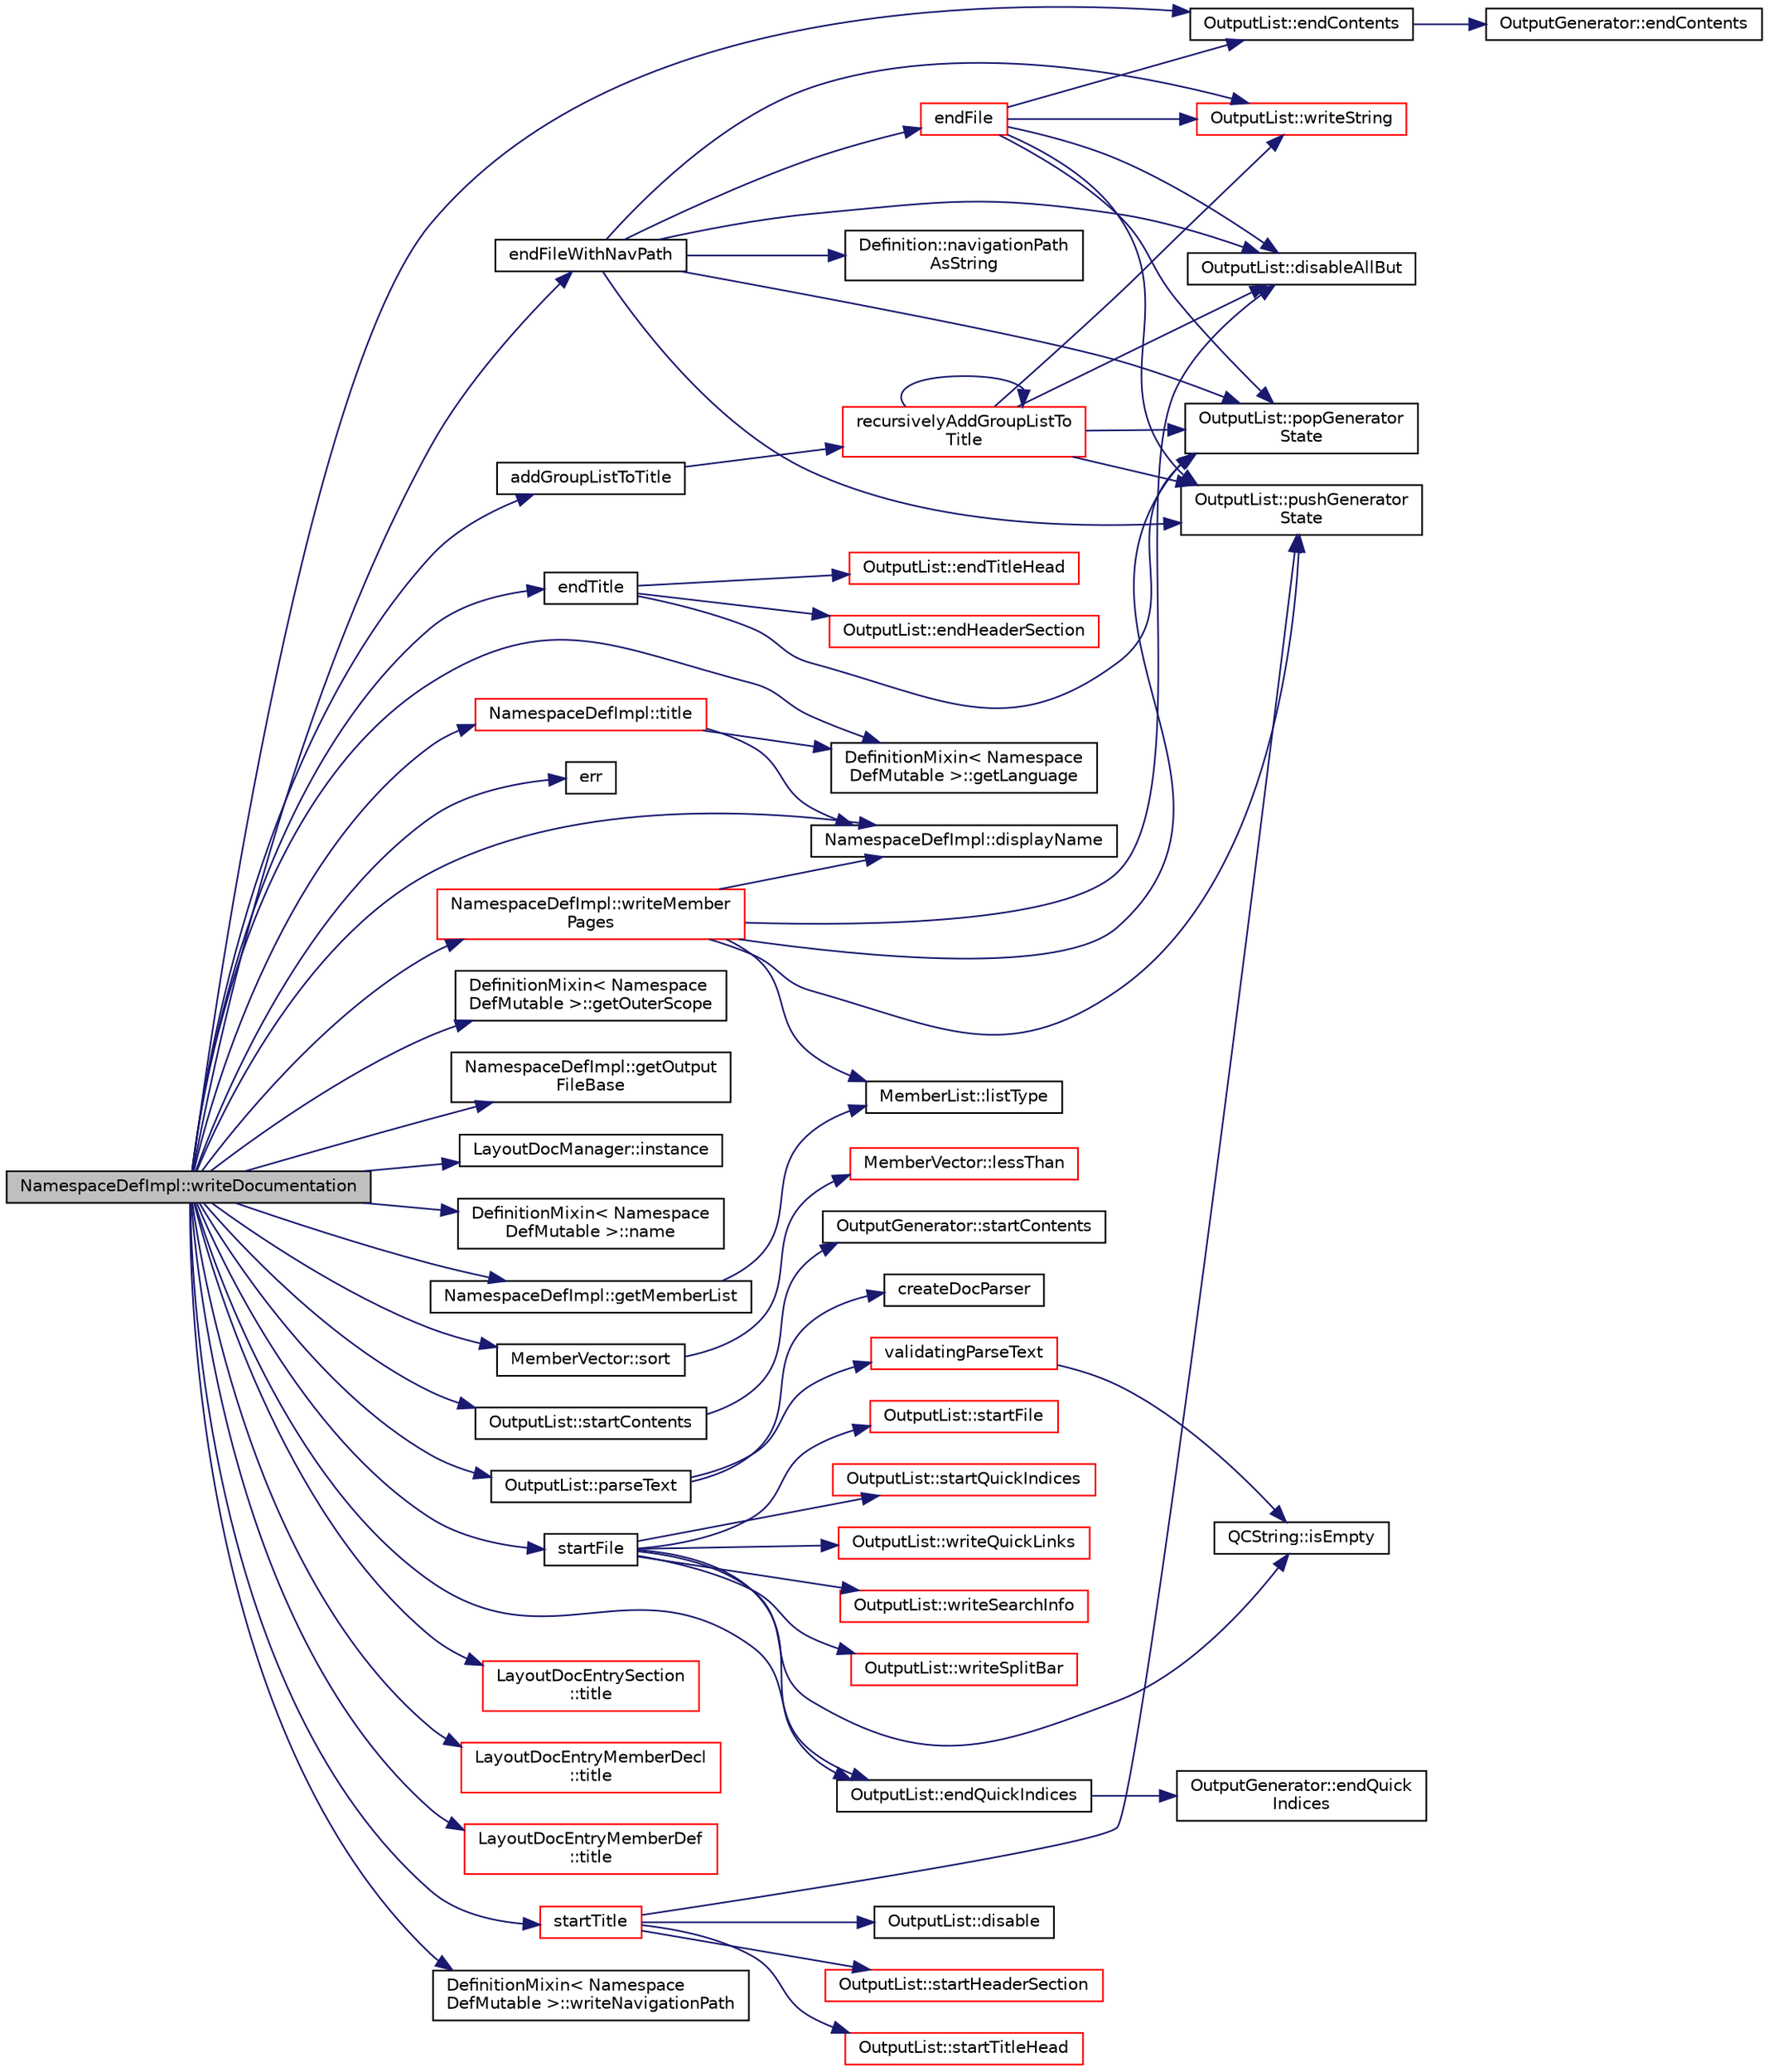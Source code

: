 digraph "NamespaceDefImpl::writeDocumentation"
{
 // LATEX_PDF_SIZE
  edge [fontname="Helvetica",fontsize="10",labelfontname="Helvetica",labelfontsize="10"];
  node [fontname="Helvetica",fontsize="10",shape=record];
  rankdir="LR";
  Node1 [label="NamespaceDefImpl::writeDocumentation",height=0.2,width=0.4,color="black", fillcolor="grey75", style="filled", fontcolor="black",tooltip=" "];
  Node1 -> Node2 [color="midnightblue",fontsize="10",style="solid",fontname="Helvetica"];
  Node2 [label="addGroupListToTitle",height=0.2,width=0.4,color="black", fillcolor="white", style="filled",URL="$util_8cpp.html#a6c4285f255bbb17f7c3d308d222334cf",tooltip=" "];
  Node2 -> Node3 [color="midnightblue",fontsize="10",style="solid",fontname="Helvetica"];
  Node3 [label="recursivelyAddGroupListTo\lTitle",height=0.2,width=0.4,color="red", fillcolor="white", style="filled",URL="$util_8cpp.html#a2ea5702871b208636e8c428ac04f3ef1",tooltip=" "];
  Node3 -> Node4 [color="midnightblue",fontsize="10",style="solid",fontname="Helvetica"];
  Node4 [label="OutputList::disableAllBut",height=0.2,width=0.4,color="black", fillcolor="white", style="filled",URL="$classOutputList.html#a73f9be626eea01f1ccd1b446dcf2c003",tooltip=" "];
  Node3 -> Node9 [color="midnightblue",fontsize="10",style="solid",fontname="Helvetica"];
  Node9 [label="OutputList::popGenerator\lState",height=0.2,width=0.4,color="black", fillcolor="white", style="filled",URL="$classOutputList.html#a94eb1af2ea07425ef1faa539d24adcf8",tooltip=" "];
  Node3 -> Node10 [color="midnightblue",fontsize="10",style="solid",fontname="Helvetica"];
  Node10 [label="OutputList::pushGenerator\lState",height=0.2,width=0.4,color="black", fillcolor="white", style="filled",URL="$classOutputList.html#a885957a64f7d87aefb663c4ec903188f",tooltip=" "];
  Node3 -> Node3 [color="midnightblue",fontsize="10",style="solid",fontname="Helvetica"];
  Node3 -> Node13 [color="midnightblue",fontsize="10",style="solid",fontname="Helvetica"];
  Node13 [label="OutputList::writeString",height=0.2,width=0.4,color="red", fillcolor="white", style="filled",URL="$classOutputList.html#a07cac8a8981da35314f77d8f3edb7f76",tooltip=" "];
  Node1 -> Node15 [color="midnightblue",fontsize="10",style="solid",fontname="Helvetica"];
  Node15 [label="NamespaceDefImpl::displayName",height=0.2,width=0.4,color="black", fillcolor="white", style="filled",URL="$classNamespaceDefImpl.html#a6a9d7d6174498f1d4bfb8ab2e18ad085",tooltip=" "];
  Node1 -> Node16 [color="midnightblue",fontsize="10",style="solid",fontname="Helvetica"];
  Node16 [label="OutputList::endContents",height=0.2,width=0.4,color="black", fillcolor="white", style="filled",URL="$classOutputList.html#a317bae5a753eac709cf776b2ec2fb732",tooltip=" "];
  Node16 -> Node17 [color="midnightblue",fontsize="10",style="solid",fontname="Helvetica"];
  Node17 [label="OutputGenerator::endContents",height=0.2,width=0.4,color="black", fillcolor="white", style="filled",URL="$classOutputGenerator.html#a62d0b8915ba8cbae0e0703794bcae68a",tooltip=" "];
  Node1 -> Node18 [color="midnightblue",fontsize="10",style="solid",fontname="Helvetica"];
  Node18 [label="endFileWithNavPath",height=0.2,width=0.4,color="black", fillcolor="white", style="filled",URL="$index_8cpp.html#a3a6f41d0d5830a4a3b23647eb4c2bc59",tooltip=" "];
  Node18 -> Node4 [color="midnightblue",fontsize="10",style="solid",fontname="Helvetica"];
  Node18 -> Node19 [color="midnightblue",fontsize="10",style="solid",fontname="Helvetica"];
  Node19 [label="endFile",height=0.2,width=0.4,color="red", fillcolor="white", style="filled",URL="$index_8cpp.html#a0f65138605aced4e557cefaebba93625",tooltip=" "];
  Node19 -> Node4 [color="midnightblue",fontsize="10",style="solid",fontname="Helvetica"];
  Node19 -> Node16 [color="midnightblue",fontsize="10",style="solid",fontname="Helvetica"];
  Node19 -> Node9 [color="midnightblue",fontsize="10",style="solid",fontname="Helvetica"];
  Node19 -> Node10 [color="midnightblue",fontsize="10",style="solid",fontname="Helvetica"];
  Node19 -> Node13 [color="midnightblue",fontsize="10",style="solid",fontname="Helvetica"];
  Node18 -> Node24 [color="midnightblue",fontsize="10",style="solid",fontname="Helvetica"];
  Node24 [label="Definition::navigationPath\lAsString",height=0.2,width=0.4,color="black", fillcolor="white", style="filled",URL="$classDefinition.html#a31bb3c80373d0edcdf798a20c85e55fa",tooltip=" "];
  Node18 -> Node9 [color="midnightblue",fontsize="10",style="solid",fontname="Helvetica"];
  Node18 -> Node10 [color="midnightblue",fontsize="10",style="solid",fontname="Helvetica"];
  Node18 -> Node13 [color="midnightblue",fontsize="10",style="solid",fontname="Helvetica"];
  Node1 -> Node25 [color="midnightblue",fontsize="10",style="solid",fontname="Helvetica"];
  Node25 [label="OutputList::endQuickIndices",height=0.2,width=0.4,color="black", fillcolor="white", style="filled",URL="$classOutputList.html#ab1da800b31634af3c518bfa8c0b8323b",tooltip=" "];
  Node25 -> Node26 [color="midnightblue",fontsize="10",style="solid",fontname="Helvetica"];
  Node26 [label="OutputGenerator::endQuick\lIndices",height=0.2,width=0.4,color="black", fillcolor="white", style="filled",URL="$classOutputGenerator.html#ac772c3fa9b9fb938598b67b8251a1787",tooltip=" "];
  Node1 -> Node27 [color="midnightblue",fontsize="10",style="solid",fontname="Helvetica"];
  Node27 [label="endTitle",height=0.2,width=0.4,color="black", fillcolor="white", style="filled",URL="$index_8cpp.html#a289057be7abaa91df92db8ac5160aa79",tooltip=" "];
  Node27 -> Node28 [color="midnightblue",fontsize="10",style="solid",fontname="Helvetica"];
  Node28 [label="OutputList::endHeaderSection",height=0.2,width=0.4,color="red", fillcolor="white", style="filled",URL="$classOutputList.html#a327fd876b42a81d55c668042dc3104d7",tooltip=" "];
  Node27 -> Node30 [color="midnightblue",fontsize="10",style="solid",fontname="Helvetica"];
  Node30 [label="OutputList::endTitleHead",height=0.2,width=0.4,color="red", fillcolor="white", style="filled",URL="$classOutputList.html#a0d24b8d36374b773ce723e4b3ae650e7",tooltip=" "];
  Node27 -> Node9 [color="midnightblue",fontsize="10",style="solid",fontname="Helvetica"];
  Node1 -> Node32 [color="midnightblue",fontsize="10",style="solid",fontname="Helvetica"];
  Node32 [label="err",height=0.2,width=0.4,color="black", fillcolor="white", style="filled",URL="$message_8cpp.html#aede5746344fdce99647541101eaa7f06",tooltip=" "];
  Node1 -> Node33 [color="midnightblue",fontsize="10",style="solid",fontname="Helvetica"];
  Node33 [label="DefinitionMixin\< Namespace\lDefMutable \>::getLanguage",height=0.2,width=0.4,color="black", fillcolor="white", style="filled",URL="$classDefinitionMixin.html#a2ec39daf3ce8b2fcbeb38da43e840397",tooltip=" "];
  Node1 -> Node34 [color="midnightblue",fontsize="10",style="solid",fontname="Helvetica"];
  Node34 [label="NamespaceDefImpl::getMemberList",height=0.2,width=0.4,color="black", fillcolor="white", style="filled",URL="$classNamespaceDefImpl.html#a44f763aaeed681d7c71f4cccc7a58526",tooltip=" "];
  Node34 -> Node35 [color="midnightblue",fontsize="10",style="solid",fontname="Helvetica"];
  Node35 [label="MemberList::listType",height=0.2,width=0.4,color="black", fillcolor="white", style="filled",URL="$classMemberList.html#aa31a7d651481862036f72381f7e2a96d",tooltip=" "];
  Node1 -> Node36 [color="midnightblue",fontsize="10",style="solid",fontname="Helvetica"];
  Node36 [label="DefinitionMixin\< Namespace\lDefMutable \>::getOuterScope",height=0.2,width=0.4,color="black", fillcolor="white", style="filled",URL="$classDefinitionMixin.html#a0fbdf01fda216bc5dee1d21589b6b48e",tooltip=" "];
  Node1 -> Node37 [color="midnightblue",fontsize="10",style="solid",fontname="Helvetica"];
  Node37 [label="NamespaceDefImpl::getOutput\lFileBase",height=0.2,width=0.4,color="black", fillcolor="white", style="filled",URL="$classNamespaceDefImpl.html#a45ebdb97420eb177be3fa535604715af",tooltip=" "];
  Node1 -> Node38 [color="midnightblue",fontsize="10",style="solid",fontname="Helvetica"];
  Node38 [label="LayoutDocManager::instance",height=0.2,width=0.4,color="black", fillcolor="white", style="filled",URL="$classLayoutDocManager.html#a87bc2288833b8769bd03e47c58fbba6a",tooltip=" "];
  Node1 -> Node39 [color="midnightblue",fontsize="10",style="solid",fontname="Helvetica"];
  Node39 [label="DefinitionMixin\< Namespace\lDefMutable \>::name",height=0.2,width=0.4,color="black", fillcolor="white", style="filled",URL="$classDefinitionMixin.html#a03a95195d1616701c67a11d38b2b22bf",tooltip=" "];
  Node1 -> Node40 [color="midnightblue",fontsize="10",style="solid",fontname="Helvetica"];
  Node40 [label="OutputList::parseText",height=0.2,width=0.4,color="black", fillcolor="white", style="filled",URL="$classOutputList.html#adfdcf2ba925f05be8beb8cf43deb168a",tooltip=" "];
  Node40 -> Node41 [color="midnightblue",fontsize="10",style="solid",fontname="Helvetica"];
  Node41 [label="createDocParser",height=0.2,width=0.4,color="black", fillcolor="white", style="filled",URL="$docparser_8cpp.html#a00e008a1b49a5878df53ac31ac3e354d",tooltip=" "];
  Node40 -> Node42 [color="midnightblue",fontsize="10",style="solid",fontname="Helvetica"];
  Node42 [label="validatingParseText",height=0.2,width=0.4,color="red", fillcolor="white", style="filled",URL="$docparser_8cpp.html#addfb341b6f73a94030c64eb1ce59351d",tooltip=" "];
  Node42 -> Node48 [color="midnightblue",fontsize="10",style="solid",fontname="Helvetica"];
  Node48 [label="QCString::isEmpty",height=0.2,width=0.4,color="black", fillcolor="white", style="filled",URL="$classQCString.html#a621c4090d69ad7d05ef8e5234376c3d8",tooltip=" "];
  Node1 -> Node71 [color="midnightblue",fontsize="10",style="solid",fontname="Helvetica"];
  Node71 [label="MemberVector::sort",height=0.2,width=0.4,color="black", fillcolor="white", style="filled",URL="$classMemberVector.html#a4391e4cb58c64ccf2325d67a8933e85f",tooltip=" "];
  Node71 -> Node72 [color="midnightblue",fontsize="10",style="solid",fontname="Helvetica"];
  Node72 [label="MemberVector::lessThan",height=0.2,width=0.4,color="red", fillcolor="white", style="filled",URL="$classMemberVector.html#a55bc8544d134138efb4a3aaf8518c32f",tooltip=" "];
  Node1 -> Node82 [color="midnightblue",fontsize="10",style="solid",fontname="Helvetica"];
  Node82 [label="OutputList::startContents",height=0.2,width=0.4,color="black", fillcolor="white", style="filled",URL="$classOutputList.html#ac891ad4a7081e1ab9d42a637596111db",tooltip=" "];
  Node82 -> Node83 [color="midnightblue",fontsize="10",style="solid",fontname="Helvetica"];
  Node83 [label="OutputGenerator::startContents",height=0.2,width=0.4,color="black", fillcolor="white", style="filled",URL="$classOutputGenerator.html#a21231e6bba1594e5327e8e150e39355c",tooltip=" "];
  Node1 -> Node84 [color="midnightblue",fontsize="10",style="solid",fontname="Helvetica"];
  Node84 [label="startFile",height=0.2,width=0.4,color="black", fillcolor="white", style="filled",URL="$index_8cpp.html#a2aa525be67f0dfb3cad594d950dd8b32",tooltip=" "];
  Node84 -> Node25 [color="midnightblue",fontsize="10",style="solid",fontname="Helvetica"];
  Node84 -> Node48 [color="midnightblue",fontsize="10",style="solid",fontname="Helvetica"];
  Node84 -> Node85 [color="midnightblue",fontsize="10",style="solid",fontname="Helvetica"];
  Node85 [label="OutputList::startFile",height=0.2,width=0.4,color="red", fillcolor="white", style="filled",URL="$classOutputList.html#a039bad7958749fee71e01cd8d1196dd6",tooltip=" "];
  Node84 -> Node87 [color="midnightblue",fontsize="10",style="solid",fontname="Helvetica"];
  Node87 [label="OutputList::startQuickIndices",height=0.2,width=0.4,color="red", fillcolor="white", style="filled",URL="$classOutputList.html#a74849c1452e8884292ed85bf7c22f2bc",tooltip=" "];
  Node84 -> Node89 [color="midnightblue",fontsize="10",style="solid",fontname="Helvetica"];
  Node89 [label="OutputList::writeQuickLinks",height=0.2,width=0.4,color="red", fillcolor="white", style="filled",URL="$classOutputList.html#a659a8933c37116e3ab9765167ceb075a",tooltip=" "];
  Node84 -> Node91 [color="midnightblue",fontsize="10",style="solid",fontname="Helvetica"];
  Node91 [label="OutputList::writeSearchInfo",height=0.2,width=0.4,color="red", fillcolor="white", style="filled",URL="$classOutputList.html#a0b776a7ac371d841b15862b074ddd97f",tooltip=" "];
  Node84 -> Node93 [color="midnightblue",fontsize="10",style="solid",fontname="Helvetica"];
  Node93 [label="OutputList::writeSplitBar",height=0.2,width=0.4,color="red", fillcolor="white", style="filled",URL="$classOutputList.html#a273fd8da2ee6aaa96508979a57ad1b9f",tooltip=" "];
  Node1 -> Node95 [color="midnightblue",fontsize="10",style="solid",fontname="Helvetica"];
  Node95 [label="startTitle",height=0.2,width=0.4,color="red", fillcolor="white", style="filled",URL="$index_8cpp.html#a0ba684cbe3b0eb9eec5629f9618f06e4",tooltip=" "];
  Node95 -> Node96 [color="midnightblue",fontsize="10",style="solid",fontname="Helvetica"];
  Node96 [label="OutputList::disable",height=0.2,width=0.4,color="black", fillcolor="white", style="filled",URL="$classOutputList.html#a22f8c17b8c14518aa55f8af3c2abab0f",tooltip=" "];
  Node95 -> Node10 [color="midnightblue",fontsize="10",style="solid",fontname="Helvetica"];
  Node95 -> Node97 [color="midnightblue",fontsize="10",style="solid",fontname="Helvetica"];
  Node97 [label="OutputList::startHeaderSection",height=0.2,width=0.4,color="red", fillcolor="white", style="filled",URL="$classOutputList.html#a545dcbbbcdf8aac24e32df2abe0ea22d",tooltip=" "];
  Node95 -> Node99 [color="midnightblue",fontsize="10",style="solid",fontname="Helvetica"];
  Node99 [label="OutputList::startTitleHead",height=0.2,width=0.4,color="red", fillcolor="white", style="filled",URL="$classOutputList.html#a218206d83bfa847f783bf2d2346caac6",tooltip=" "];
  Node1 -> Node102 [color="midnightblue",fontsize="10",style="solid",fontname="Helvetica"];
  Node102 [label="NamespaceDefImpl::title",height=0.2,width=0.4,color="red", fillcolor="white", style="filled",URL="$classNamespaceDefImpl.html#a394b612ec02df90542795d112a5b7cb7",tooltip=" "];
  Node102 -> Node15 [color="midnightblue",fontsize="10",style="solid",fontname="Helvetica"];
  Node102 -> Node33 [color="midnightblue",fontsize="10",style="solid",fontname="Helvetica"];
  Node1 -> Node108 [color="midnightblue",fontsize="10",style="solid",fontname="Helvetica"];
  Node108 [label="LayoutDocEntrySection\l::title",height=0.2,width=0.4,color="red", fillcolor="white", style="filled",URL="$structLayoutDocEntrySection.html#a363185aa61931f8aa77b4a6c71b6c62b",tooltip=" "];
  Node1 -> Node118 [color="midnightblue",fontsize="10",style="solid",fontname="Helvetica"];
  Node118 [label="LayoutDocEntryMemberDecl\l::title",height=0.2,width=0.4,color="red", fillcolor="white", style="filled",URL="$structLayoutDocEntryMemberDecl.html#a20f84bd3015b092b218ec7eb7f66897e",tooltip=" "];
  Node1 -> Node119 [color="midnightblue",fontsize="10",style="solid",fontname="Helvetica"];
  Node119 [label="LayoutDocEntryMemberDef\l::title",height=0.2,width=0.4,color="red", fillcolor="white", style="filled",URL="$structLayoutDocEntryMemberDef.html#aad1a0162e48008f3ff91f4a3330c06be",tooltip=" "];
  Node1 -> Node120 [color="midnightblue",fontsize="10",style="solid",fontname="Helvetica"];
  Node120 [label="NamespaceDefImpl::writeMember\lPages",height=0.2,width=0.4,color="red", fillcolor="white", style="filled",URL="$classNamespaceDefImpl.html#ae2f0be13974d840c5c79e949a220a9b0",tooltip=" "];
  Node120 -> Node4 [color="midnightblue",fontsize="10",style="solid",fontname="Helvetica"];
  Node120 -> Node15 [color="midnightblue",fontsize="10",style="solid",fontname="Helvetica"];
  Node120 -> Node35 [color="midnightblue",fontsize="10",style="solid",fontname="Helvetica"];
  Node120 -> Node9 [color="midnightblue",fontsize="10",style="solid",fontname="Helvetica"];
  Node120 -> Node10 [color="midnightblue",fontsize="10",style="solid",fontname="Helvetica"];
  Node1 -> Node129 [color="midnightblue",fontsize="10",style="solid",fontname="Helvetica"];
  Node129 [label="DefinitionMixin\< Namespace\lDefMutable \>::writeNavigationPath",height=0.2,width=0.4,color="black", fillcolor="white", style="filled",URL="$classDefinitionMixin.html#a4836d2a081610869ff5956b11ae9765f",tooltip=" "];
}
